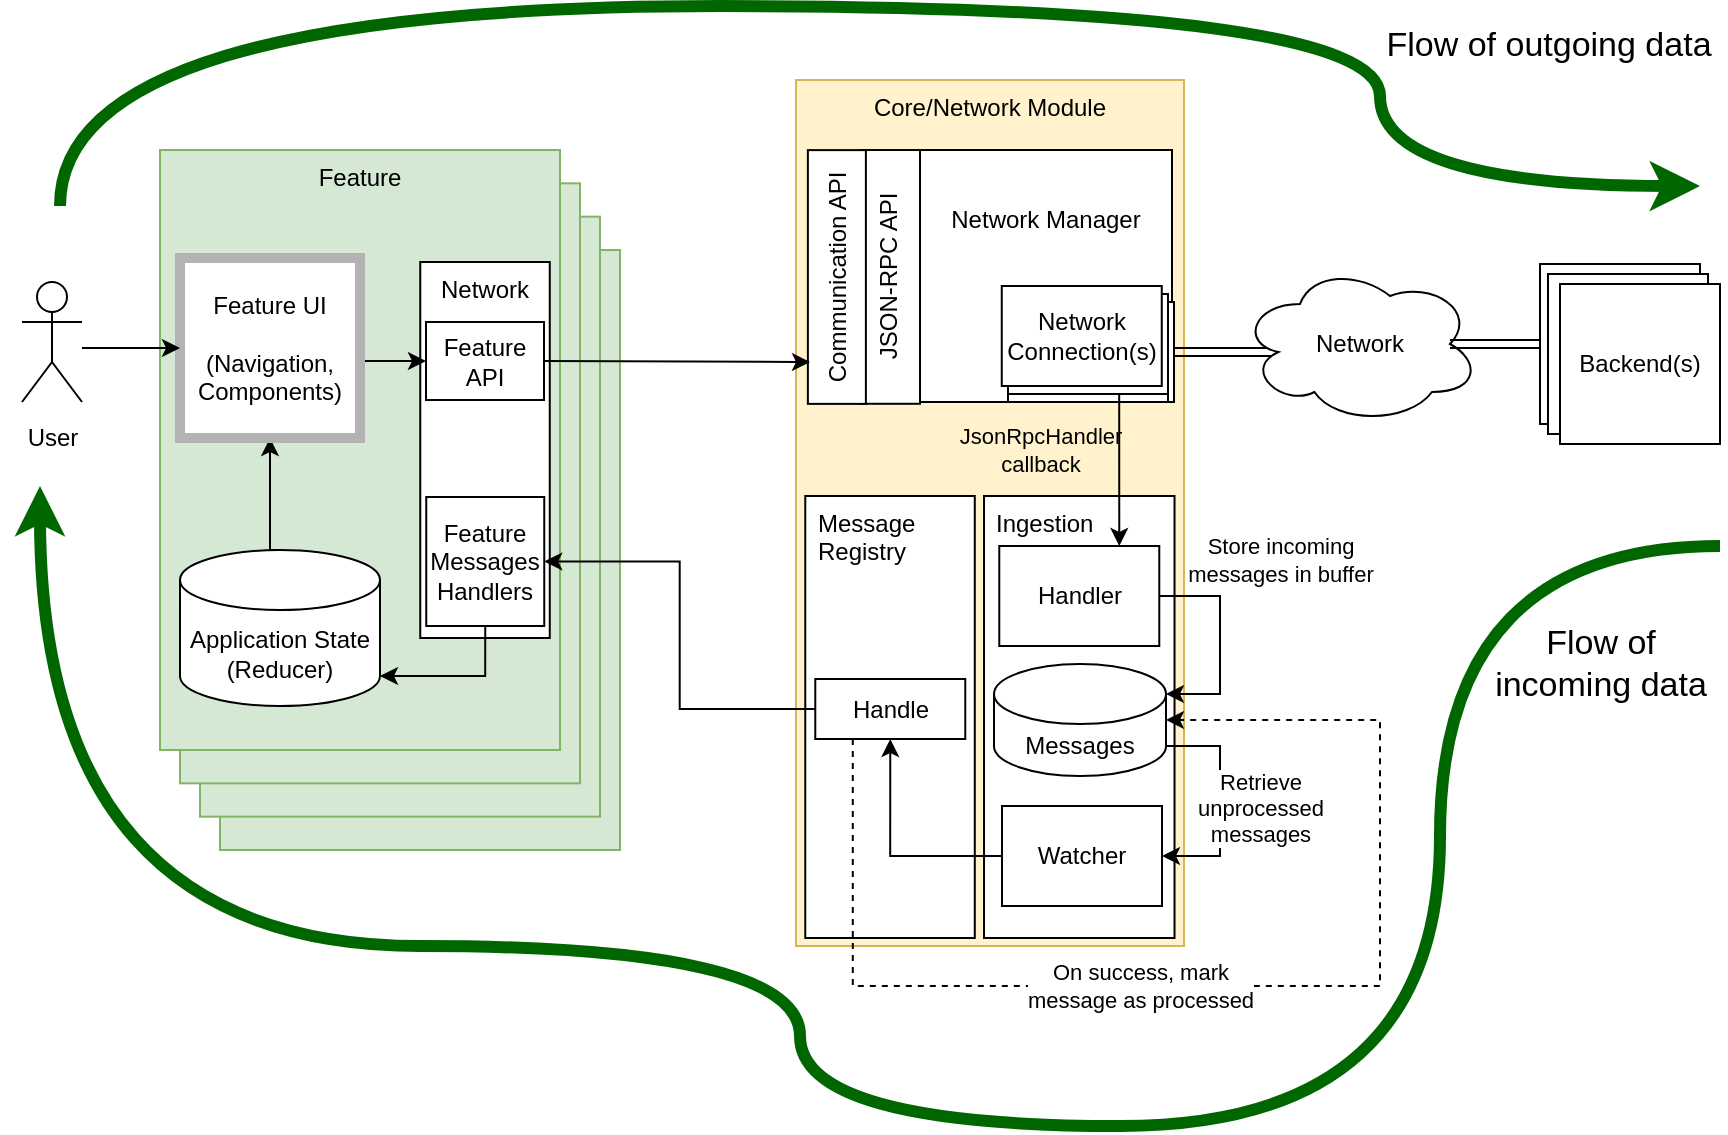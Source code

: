 <mxfile version="16.6.1" type="device"><diagram id="nW_rDmzAB-evD8ULDU89" name="Page-1"><mxGraphModel dx="2249" dy="737" grid="1" gridSize="10" guides="1" tooltips="1" connect="1" arrows="1" fold="1" page="1" pageScale="1" pageWidth="827" pageHeight="1169" background="#ffffff" math="0" shadow="0"><root><mxCell id="0"/><mxCell id="1" parent="0"/><mxCell id="lW4brVpSvf_u8V7dRget-16" value="&lt;div&gt;Core/Network Module&lt;/div&gt;" style="whiteSpace=wrap;html=1;fillColor=#fff2cc;strokeColor=#d6b656;verticalAlign=top;" parent="1" vertex="1"><mxGeometry x="268" y="157" width="194" height="433" as="geometry"/></mxCell><mxCell id="lW4brVpSvf_u8V7dRget-11" style="edgeStyle=orthogonalEdgeStyle;shape=link;rounded=0;orthogonalLoop=1;jettySize=auto;html=1;exitX=0.16;exitY=0.55;exitDx=0;exitDy=0;exitPerimeter=0;entryX=1;entryY=0.5;entryDx=0;entryDy=0;" parent="1" source="lW4brVpSvf_u8V7dRget-4" target="lW4brVpSvf_u8V7dRget-9" edge="1"><mxGeometry relative="1" as="geometry"/></mxCell><mxCell id="lW4brVpSvf_u8V7dRget-4" value="Network" style="ellipse;shape=cloud;whiteSpace=wrap;html=1;" parent="1" vertex="1"><mxGeometry x="490" y="249" width="120" height="80" as="geometry"/></mxCell><mxCell id="lW4brVpSvf_u8V7dRget-6" style="edgeStyle=orthogonalEdgeStyle;rounded=0;orthogonalLoop=1;jettySize=auto;html=1;exitX=0;exitY=0.5;exitDx=0;exitDy=0;entryX=0.875;entryY=0.5;entryDx=0;entryDy=0;entryPerimeter=0;shape=link;" parent="1" source="lW4brVpSvf_u8V7dRget-5" target="lW4brVpSvf_u8V7dRget-4" edge="1"><mxGeometry relative="1" as="geometry"/></mxCell><mxCell id="lW4brVpSvf_u8V7dRget-5" value="Backend(s)" style="whiteSpace=wrap;html=1;aspect=fixed;" parent="1" vertex="1"><mxGeometry x="640" y="249" width="80" height="80" as="geometry"/></mxCell><mxCell id="lW4brVpSvf_u8V7dRget-21" value="Backend(s)" style="whiteSpace=wrap;html=1;aspect=fixed;" parent="1" vertex="1"><mxGeometry x="644" y="254" width="80" height="80" as="geometry"/></mxCell><mxCell id="lW4brVpSvf_u8V7dRget-22" value="Backend(s)" style="whiteSpace=wrap;html=1;aspect=fixed;" parent="1" vertex="1"><mxGeometry x="650" y="259" width="80" height="80" as="geometry"/></mxCell><mxCell id="mjwXZKzMvDLEBIIl38d1-16" value="" style="endArrow=classic;html=1;strokeWidth=6;edgeStyle=orthogonalEdgeStyle;curved=1;strokeColor=#006600;" parent="1" edge="1"><mxGeometry width="50" height="50" relative="1" as="geometry"><mxPoint x="730" y="390" as="sourcePoint"/><mxPoint x="-110" y="360" as="targetPoint"/><Array as="points"><mxPoint x="590" y="390"/><mxPoint x="590" y="680"/><mxPoint x="270" y="680"/><mxPoint x="270" y="590"/><mxPoint x="-110" y="590"/></Array></mxGeometry></mxCell><mxCell id="mjwXZKzMvDLEBIIl38d1-17" value="&lt;div&gt;Flow of&lt;/div&gt;&lt;div&gt;incoming data&lt;/div&gt;" style="edgeLabel;html=1;align=center;verticalAlign=middle;resizable=0;points=[];fontSize=17;rotation=0;labelBackgroundColor=none;" parent="mjwXZKzMvDLEBIIl38d1-16" vertex="1" connectable="0"><mxGeometry x="-0.747" y="16" relative="1" as="geometry"><mxPoint x="64" y="15" as="offset"/></mxGeometry></mxCell><mxCell id="mjwXZKzMvDLEBIIl38d1-20" value="" style="endArrow=classic;html=1;fontSize=17;strokeColor=#006600;strokeWidth=6;edgeStyle=orthogonalEdgeStyle;curved=1;" parent="1" edge="1"><mxGeometry width="50" height="50" relative="1" as="geometry"><mxPoint x="-100" y="220.03" as="sourcePoint"/><mxPoint x="720" y="210.03" as="targetPoint"/><Array as="points"><mxPoint x="-100" y="120.03"/><mxPoint x="560" y="120.03"/><mxPoint x="560" y="210.03"/></Array></mxGeometry></mxCell><mxCell id="mjwXZKzMvDLEBIIl38d1-25" value="Flow of outgoing data" style="edgeLabel;html=1;align=center;verticalAlign=middle;resizable=0;points=[];fontSize=17;" parent="mjwXZKzMvDLEBIIl38d1-20" vertex="1" connectable="0"><mxGeometry x="0.317" y="4" relative="1" as="geometry"><mxPoint x="179" y="24" as="offset"/></mxGeometry></mxCell><mxCell id="lW4brVpSvf_u8V7dRget-7" value="Network Manager&lt;br&gt;&lt;br&gt;&lt;br&gt;&lt;br&gt;&lt;br&gt;" style="whiteSpace=wrap;html=1;aspect=fixed;" parent="1" vertex="1"><mxGeometry x="330" y="192" width="126" height="126" as="geometry"/></mxCell><mxCell id="lW4brVpSvf_u8V7dRget-9" value="Network Connection" style="rounded=0;whiteSpace=wrap;html=1;" parent="1" vertex="1"><mxGeometry x="377" y="268" width="80" height="50" as="geometry"/></mxCell><mxCell id="lW4brVpSvf_u8V7dRget-12" value="Network Connection(s)" style="rounded=0;whiteSpace=wrap;html=1;" parent="1" vertex="1"><mxGeometry x="374" y="268" width="80" height="50" as="geometry"/></mxCell><mxCell id="lW4brVpSvf_u8V7dRget-17" value="JSON-RPC API" style="rounded=0;whiteSpace=wrap;html=1;rotation=-90;" parent="1" vertex="1"><mxGeometry x="251.57" y="240.45" width="126.88" height="30" as="geometry"/></mxCell><mxCell id="lW4brVpSvf_u8V7dRget-23" value="Network Connection(s)" style="rounded=0;whiteSpace=wrap;html=1;" parent="1" vertex="1"><mxGeometry x="374" y="264" width="80" height="50" as="geometry"/></mxCell><mxCell id="lW4brVpSvf_u8V7dRget-24" value="Network Connection(s)" style="rounded=0;whiteSpace=wrap;html=1;" parent="1" vertex="1"><mxGeometry x="370.88" y="260" width="80" height="50" as="geometry"/></mxCell><mxCell id="lW4brVpSvf_u8V7dRget-20" value="&lt;div&gt;Ingestion&lt;br&gt;&lt;/div&gt;&lt;div&gt;&lt;br&gt;&lt;/div&gt;&lt;div&gt;&lt;br&gt;&lt;/div&gt;&lt;div&gt;&lt;br&gt;&lt;/div&gt;&lt;div&gt;&lt;br&gt;&lt;/div&gt;&lt;div&gt;&lt;br&gt;&lt;/div&gt;&lt;div&gt;&lt;br&gt;&lt;/div&gt;&lt;div&gt;&lt;br&gt;&lt;/div&gt;" style="whiteSpace=wrap;html=1;spacingLeft=4;align=left;verticalAlign=top;" parent="1" vertex="1"><mxGeometry x="362.01" y="365" width="95.25" height="221" as="geometry"/></mxCell><mxCell id="lW4brVpSvf_u8V7dRget-29" value="Handler" style="rounded=0;whiteSpace=wrap;html=1;" parent="1" vertex="1"><mxGeometry x="369.64" y="390" width="80" height="50" as="geometry"/></mxCell><mxCell id="mjwXZKzMvDLEBIIl38d1-4" value="Watcher" style="rounded=0;whiteSpace=wrap;html=1;" parent="1" vertex="1"><mxGeometry x="371" y="520" width="80" height="50" as="geometry"/></mxCell><mxCell id="983Fdo5BrovMjfz1vrU3-3" value="&lt;div&gt;Message&lt;/div&gt;&lt;div&gt;Registry&lt;/div&gt;" style="whiteSpace=wrap;html=1;verticalAlign=top;align=left;spacingLeft=4;" vertex="1" parent="1"><mxGeometry x="272.64" y="365" width="84.75" height="221" as="geometry"/></mxCell><mxCell id="983Fdo5BrovMjfz1vrU3-5" style="edgeStyle=orthogonalEdgeStyle;rounded=0;orthogonalLoop=1;jettySize=auto;html=1;exitX=0.75;exitY=1;exitDx=0;exitDy=0;entryX=0.75;entryY=0;entryDx=0;entryDy=0;" edge="1" parent="1" source="lW4brVpSvf_u8V7dRget-23" target="lW4brVpSvf_u8V7dRget-29"><mxGeometry relative="1" as="geometry"><Array as="points"><mxPoint x="430" y="314"/></Array></mxGeometry></mxCell><mxCell id="983Fdo5BrovMjfz1vrU3-7" value="&lt;div&gt;JsonRpcHandler&lt;/div&gt;&lt;div&gt;callback&lt;/div&gt;" style="edgeLabel;html=1;align=center;verticalAlign=middle;resizable=0;points=[];labelBackgroundColor=none;" vertex="1" connectable="0" parent="983Fdo5BrovMjfz1vrU3-5"><mxGeometry x="-0.281" y="2" relative="1" as="geometry"><mxPoint x="-42" y="3" as="offset"/></mxGeometry></mxCell><mxCell id="lW4brVpSvf_u8V7dRget-28" value="Messages" style="shape=cylinder3;whiteSpace=wrap;html=1;boundedLbl=1;backgroundOutline=1;size=15;" parent="1" vertex="1"><mxGeometry x="367" y="449" width="86" height="56" as="geometry"/></mxCell><mxCell id="mjwXZKzMvDLEBIIl38d1-2" style="edgeStyle=orthogonalEdgeStyle;rounded=0;orthogonalLoop=1;jettySize=auto;html=1;exitX=1;exitY=0.5;exitDx=0;exitDy=0;entryX=1;entryY=0;entryDx=0;entryDy=15;entryPerimeter=0;" parent="1" source="lW4brVpSvf_u8V7dRget-29" target="lW4brVpSvf_u8V7dRget-28" edge="1"><mxGeometry relative="1" as="geometry"><Array as="points"><mxPoint x="480" y="415"/><mxPoint x="480" y="464"/></Array></mxGeometry></mxCell><mxCell id="mjwXZKzMvDLEBIIl38d1-3" value="&lt;div&gt;Store incoming&lt;/div&gt;&lt;div&gt;messages in buffer&lt;/div&gt;" style="edgeLabel;html=1;align=center;verticalAlign=middle;resizable=0;points=[];" parent="mjwXZKzMvDLEBIIl38d1-2" vertex="1" connectable="0"><mxGeometry x="0.067" y="-4" relative="1" as="geometry"><mxPoint x="34" y="-44" as="offset"/></mxGeometry></mxCell><mxCell id="983Fdo5BrovMjfz1vrU3-9" value="&lt;div&gt;Communication API&lt;/div&gt;" style="rounded=0;whiteSpace=wrap;html=1;rotation=-90;" vertex="1" parent="1"><mxGeometry x="225" y="241" width="126.88" height="29" as="geometry"/></mxCell><mxCell id="983Fdo5BrovMjfz1vrU3-29" value="" style="group" vertex="1" connectable="0" parent="1"><mxGeometry x="-130" y="192" width="310" height="350" as="geometry"/></mxCell><mxCell id="983Fdo5BrovMjfz1vrU3-18" value="" style="group" vertex="1" connectable="0" parent="983Fdo5BrovMjfz1vrU3-29"><mxGeometry x="80" width="230" height="350" as="geometry"/></mxCell><mxCell id="983Fdo5BrovMjfz1vrU3-16" value="&lt;div&gt;Feature&lt;/div&gt;" style="whiteSpace=wrap;html=1;fillColor=#d5e8d4;strokeColor=#82b366;verticalAlign=top;" vertex="1" parent="983Fdo5BrovMjfz1vrU3-18"><mxGeometry x="30" y="50" width="200" height="300" as="geometry"/></mxCell><mxCell id="983Fdo5BrovMjfz1vrU3-15" value="&lt;div&gt;Feature&lt;/div&gt;" style="whiteSpace=wrap;html=1;fillColor=#d5e8d4;strokeColor=#82b366;verticalAlign=top;" vertex="1" parent="983Fdo5BrovMjfz1vrU3-18"><mxGeometry x="20" y="33.333" width="200" height="300" as="geometry"/></mxCell><mxCell id="983Fdo5BrovMjfz1vrU3-14" value="&lt;div&gt;Feature&lt;/div&gt;" style="whiteSpace=wrap;html=1;fillColor=#d5e8d4;strokeColor=#82b366;verticalAlign=top;" vertex="1" parent="983Fdo5BrovMjfz1vrU3-18"><mxGeometry x="10" y="16.667" width="200" height="300" as="geometry"/></mxCell><mxCell id="983Fdo5BrovMjfz1vrU3-11" value="&lt;div&gt;Feature&lt;/div&gt;" style="whiteSpace=wrap;html=1;fillColor=#d5e8d4;strokeColor=#82b366;verticalAlign=top;" vertex="1" parent="983Fdo5BrovMjfz1vrU3-18"><mxGeometry width="200" height="300" as="geometry"/></mxCell><mxCell id="983Fdo5BrovMjfz1vrU3-26" style="edgeStyle=orthogonalEdgeStyle;rounded=0;orthogonalLoop=1;jettySize=auto;html=1;exitX=0.5;exitY=0;exitDx=0;exitDy=0;exitPerimeter=0;entryX=0.5;entryY=1;entryDx=0;entryDy=0;" edge="1" parent="983Fdo5BrovMjfz1vrU3-18" source="983Fdo5BrovMjfz1vrU3-13" target="983Fdo5BrovMjfz1vrU3-22"><mxGeometry relative="1" as="geometry"><Array as="points"><mxPoint x="55" y="200"/></Array></mxGeometry></mxCell><mxCell id="983Fdo5BrovMjfz1vrU3-13" value="&lt;div&gt;Application State&lt;/div&gt;&lt;div&gt;(Reducer)&lt;br&gt;&lt;/div&gt;" style="shape=cylinder3;whiteSpace=wrap;html=1;boundedLbl=1;backgroundOutline=1;size=15;" vertex="1" parent="983Fdo5BrovMjfz1vrU3-18"><mxGeometry x="10" y="200" width="100" height="78" as="geometry"/></mxCell><mxCell id="983Fdo5BrovMjfz1vrU3-19" value="Network" style="whiteSpace=wrap;html=1;verticalAlign=top;" vertex="1" parent="983Fdo5BrovMjfz1vrU3-18"><mxGeometry x="130.13" y="56" width="64.75" height="188" as="geometry"/></mxCell><mxCell id="983Fdo5BrovMjfz1vrU3-20" value="Feature&lt;div&gt;API&lt;/div&gt;" style="rounded=0;whiteSpace=wrap;html=1;rotation=0;" vertex="1" parent="983Fdo5BrovMjfz1vrU3-18"><mxGeometry x="133" y="86" width="59" height="39" as="geometry"/></mxCell><mxCell id="983Fdo5BrovMjfz1vrU3-33" style="edgeStyle=orthogonalEdgeStyle;rounded=0;orthogonalLoop=1;jettySize=auto;html=1;exitX=0.5;exitY=1;exitDx=0;exitDy=0;entryX=1;entryY=1;entryDx=0;entryDy=-15;entryPerimeter=0;" edge="1" parent="983Fdo5BrovMjfz1vrU3-18" source="983Fdo5BrovMjfz1vrU3-21" target="983Fdo5BrovMjfz1vrU3-13"><mxGeometry relative="1" as="geometry"><Array as="points"><mxPoint x="163" y="263"/></Array></mxGeometry></mxCell><mxCell id="983Fdo5BrovMjfz1vrU3-21" value="Feature&lt;br&gt;Messages&lt;br&gt;Handlers" style="rounded=0;whiteSpace=wrap;html=1;rotation=0;" vertex="1" parent="983Fdo5BrovMjfz1vrU3-18"><mxGeometry x="133.13" y="173.5" width="59" height="64.5" as="geometry"/></mxCell><mxCell id="983Fdo5BrovMjfz1vrU3-25" style="edgeStyle=orthogonalEdgeStyle;rounded=0;orthogonalLoop=1;jettySize=auto;html=1;exitX=1;exitY=0.5;exitDx=0;exitDy=0;entryX=0;entryY=0.5;entryDx=0;entryDy=0;" edge="1" parent="983Fdo5BrovMjfz1vrU3-18" source="983Fdo5BrovMjfz1vrU3-22" target="983Fdo5BrovMjfz1vrU3-20"><mxGeometry relative="1" as="geometry"><Array as="points"><mxPoint x="100" y="106"/></Array></mxGeometry></mxCell><mxCell id="983Fdo5BrovMjfz1vrU3-22" value="&lt;div&gt;Feature UI&lt;/div&gt;&lt;div&gt;&lt;br&gt;&lt;/div&gt;&lt;div&gt;(Navigation,&lt;/div&gt;&lt;div&gt;Components)&lt;br&gt;&lt;/div&gt;" style="whiteSpace=wrap;html=1;aspect=fixed;strokeWidth=5;strokeColor=#B3B3B3;" vertex="1" parent="983Fdo5BrovMjfz1vrU3-18"><mxGeometry x="10" y="54" width="90" height="90" as="geometry"/></mxCell><mxCell id="983Fdo5BrovMjfz1vrU3-27" style="edgeStyle=orthogonalEdgeStyle;rounded=0;orthogonalLoop=1;jettySize=auto;html=1;entryX=0;entryY=0.5;entryDx=0;entryDy=0;" edge="1" parent="983Fdo5BrovMjfz1vrU3-29" source="mjwXZKzMvDLEBIIl38d1-21" target="983Fdo5BrovMjfz1vrU3-22"><mxGeometry relative="1" as="geometry"><Array as="points"><mxPoint x="50" y="99"/><mxPoint x="50" y="99"/></Array></mxGeometry></mxCell><mxCell id="mjwXZKzMvDLEBIIl38d1-21" value="&lt;font style=&quot;font-size: 12px&quot;&gt;User&lt;/font&gt;" style="shape=umlActor;verticalLabelPosition=bottom;verticalAlign=top;html=1;outlineConnect=0;labelBackgroundColor=none;fontSize=17;strokeWidth=1;" parent="983Fdo5BrovMjfz1vrU3-29" vertex="1"><mxGeometry x="11" y="66" width="30" height="60" as="geometry"/></mxCell><mxCell id="983Fdo5BrovMjfz1vrU3-28" style="edgeStyle=orthogonalEdgeStyle;rounded=0;orthogonalLoop=1;jettySize=auto;html=1;exitX=1;exitY=0.5;exitDx=0;exitDy=0;" edge="1" parent="1" source="983Fdo5BrovMjfz1vrU3-20"><mxGeometry relative="1" as="geometry"><mxPoint x="275" y="298" as="targetPoint"/><Array as="points"><mxPoint x="275" y="298"/></Array></mxGeometry></mxCell><mxCell id="mjwXZKzMvDLEBIIl38d1-6" style="edgeStyle=orthogonalEdgeStyle;rounded=0;orthogonalLoop=1;jettySize=auto;html=1;exitX=1;exitY=1;exitDx=0;exitDy=-15;exitPerimeter=0;entryX=1;entryY=0.5;entryDx=0;entryDy=0;" parent="1" source="lW4brVpSvf_u8V7dRget-28" target="mjwXZKzMvDLEBIIl38d1-4" edge="1"><mxGeometry relative="1" as="geometry"><Array as="points"><mxPoint x="480" y="490"/><mxPoint x="480" y="545"/></Array></mxGeometry></mxCell><mxCell id="mjwXZKzMvDLEBIIl38d1-7" value="&lt;div&gt;Retrieve&lt;/div&gt;&lt;div&gt;unprocessed&lt;/div&gt;messages" style="edgeLabel;html=1;align=center;verticalAlign=middle;resizable=0;points=[];labelBackgroundColor=default;" parent="mjwXZKzMvDLEBIIl38d1-6" vertex="1" connectable="0"><mxGeometry x="0.212" y="3" relative="1" as="geometry"><mxPoint x="17" y="-10" as="offset"/></mxGeometry></mxCell><mxCell id="983Fdo5BrovMjfz1vrU3-30" style="edgeStyle=orthogonalEdgeStyle;rounded=0;orthogonalLoop=1;jettySize=auto;html=1;exitX=0;exitY=0.5;exitDx=0;exitDy=0;entryX=0.5;entryY=1;entryDx=0;entryDy=0;" edge="1" parent="1" source="mjwXZKzMvDLEBIIl38d1-4" target="983Fdo5BrovMjfz1vrU3-31"><mxGeometry relative="1" as="geometry"><mxPoint x="300" y="545" as="targetPoint"/></mxGeometry></mxCell><mxCell id="983Fdo5BrovMjfz1vrU3-32" style="edgeStyle=orthogonalEdgeStyle;rounded=0;orthogonalLoop=1;jettySize=auto;html=1;exitX=0;exitY=0.5;exitDx=0;exitDy=0;entryX=1;entryY=0.5;entryDx=0;entryDy=0;" edge="1" parent="1" source="983Fdo5BrovMjfz1vrU3-31" target="983Fdo5BrovMjfz1vrU3-21"><mxGeometry relative="1" as="geometry"/></mxCell><mxCell id="983Fdo5BrovMjfz1vrU3-31" value="Handle" style="whiteSpace=wrap;html=1;" vertex="1" parent="1"><mxGeometry x="277.64" y="456.5" width="75" height="30" as="geometry"/></mxCell><mxCell id="mjwXZKzMvDLEBIIl38d1-12" style="edgeStyle=orthogonalEdgeStyle;rounded=0;orthogonalLoop=1;jettySize=auto;html=1;dashed=1;exitX=0.25;exitY=1;exitDx=0;exitDy=0;entryX=1;entryY=0.5;entryDx=0;entryDy=0;entryPerimeter=0;" parent="1" source="983Fdo5BrovMjfz1vrU3-31" target="lW4brVpSvf_u8V7dRget-28" edge="1"><mxGeometry relative="1" as="geometry"><mxPoint x="190" y="580" as="sourcePoint"/><mxPoint x="500" y="580" as="targetPoint"/><Array as="points"><mxPoint x="296" y="610"/><mxPoint x="560" y="610"/><mxPoint x="560" y="477"/></Array></mxGeometry></mxCell><mxCell id="mjwXZKzMvDLEBIIl38d1-14" value="On success, mark&lt;br&gt;message as processed" style="edgeLabel;html=1;align=center;verticalAlign=middle;resizable=0;points=[];labelBackgroundColor=default;" parent="mjwXZKzMvDLEBIIl38d1-12" vertex="1" connectable="0"><mxGeometry x="0.05" y="1" relative="1" as="geometry"><mxPoint x="-62" y="1" as="offset"/></mxGeometry></mxCell></root></mxGraphModel></diagram></mxfile>